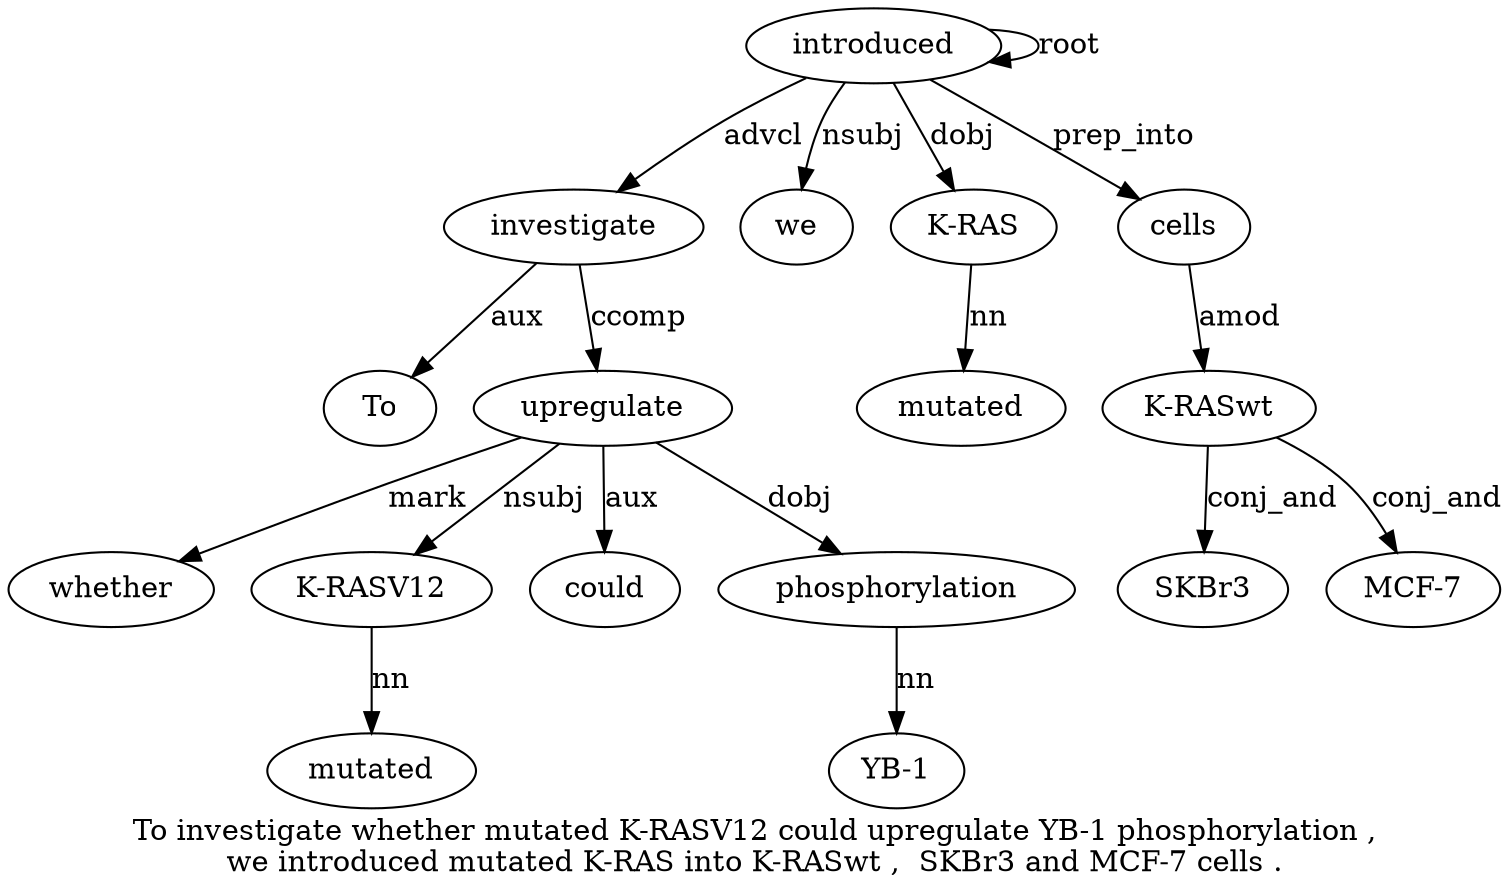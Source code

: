 digraph "To investigate whether mutated K-RASV12 could upregulate YB-1 phosphorylation ,  we introduced mutated K-RAS into K-RASwt ,  SKBr3 and MCF-7 cells ." {
label="To investigate whether mutated K-RASV12 could upregulate YB-1 phosphorylation ,
we introduced mutated K-RAS into K-RASwt ,  SKBr3 and MCF-7 cells .";
investigate2 [style=filled, fillcolor=white, label=investigate];
To1 [style=filled, fillcolor=white, label=To];
investigate2 -> To1  [label=aux];
introduced12 [style=filled, fillcolor=white, label=introduced];
introduced12 -> investigate2  [label=advcl];
upregulate7 [style=filled, fillcolor=white, label=upregulate];
whether3 [style=filled, fillcolor=white, label=whether];
upregulate7 -> whether3  [label=mark];
"K-RASV125" [style=filled, fillcolor=white, label="K-RASV12"];
mutated4 [style=filled, fillcolor=white, label=mutated];
"K-RASV125" -> mutated4  [label=nn];
upregulate7 -> "K-RASV125"  [label=nsubj];
could6 [style=filled, fillcolor=white, label=could];
upregulate7 -> could6  [label=aux];
investigate2 -> upregulate7  [label=ccomp];
phosphorylation9 [style=filled, fillcolor=white, label=phosphorylation];
"YB-18" [style=filled, fillcolor=white, label="YB-1"];
phosphorylation9 -> "YB-18"  [label=nn];
upregulate7 -> phosphorylation9  [label=dobj];
we11 [style=filled, fillcolor=white, label=we];
introduced12 -> we11  [label=nsubj];
introduced12 -> introduced12  [label=root];
"K-RAS14" [style=filled, fillcolor=white, label="K-RAS"];
mutated13 [style=filled, fillcolor=white, label=mutated];
"K-RAS14" -> mutated13  [label=nn];
introduced12 -> "K-RAS14"  [label=dobj];
cells21 [style=filled, fillcolor=white, label=cells];
"K-RASwt16" [style=filled, fillcolor=white, label="K-RASwt"];
cells21 -> "K-RASwt16"  [label=amod];
SKBr318 [style=filled, fillcolor=white, label=SKBr3];
"K-RASwt16" -> SKBr318  [label=conj_and];
"MCF-720" [style=filled, fillcolor=white, label="MCF-7"];
"K-RASwt16" -> "MCF-720"  [label=conj_and];
introduced12 -> cells21  [label=prep_into];
}
